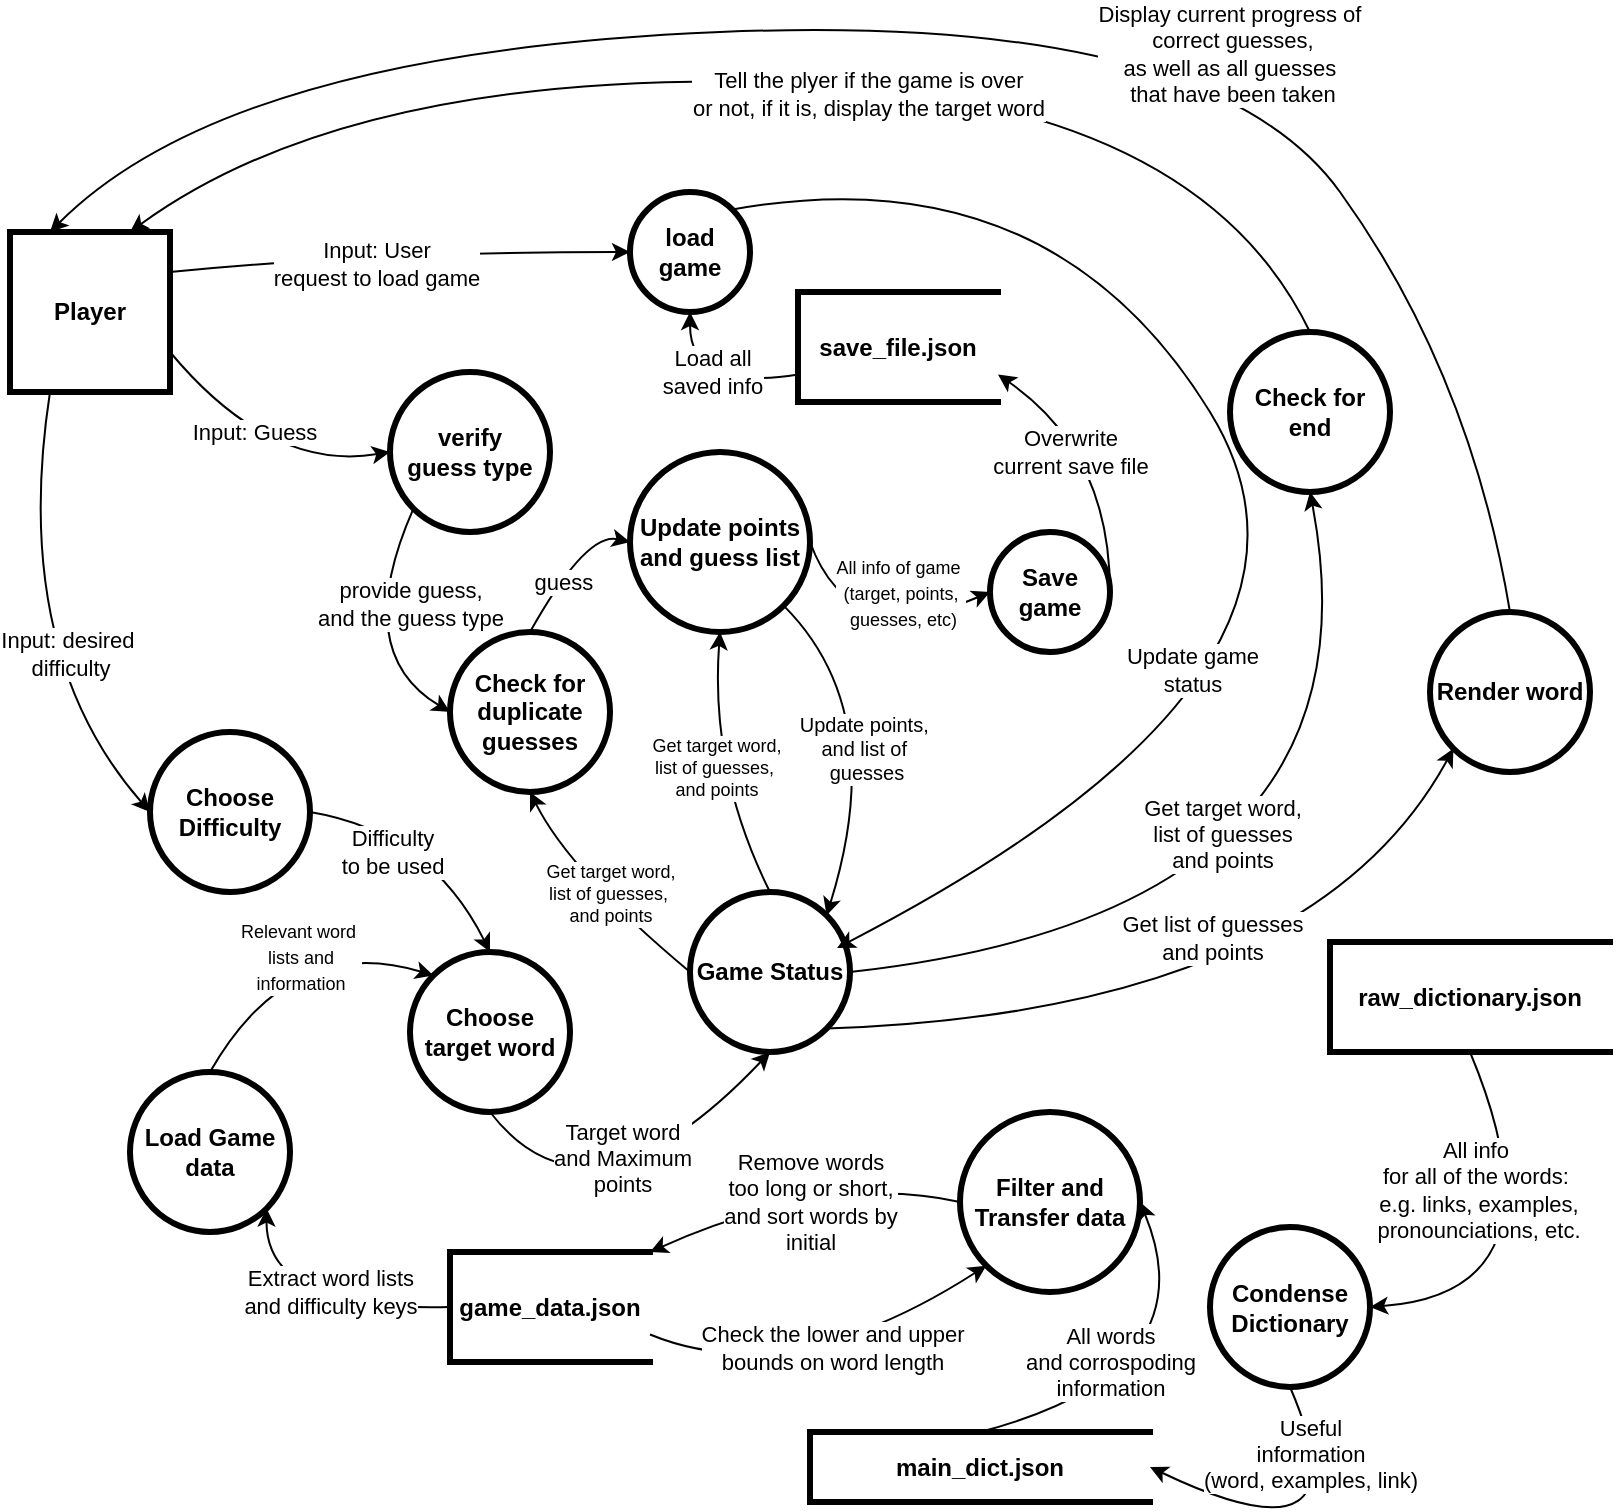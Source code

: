 <mxfile version="26.1.0">
  <diagram name="Page-1" id="ywthNiMjYePhlFCz2Uhy">
    <mxGraphModel dx="1158" dy="762" grid="1" gridSize="10" guides="1" tooltips="1" connect="1" arrows="1" fold="1" page="1" pageScale="1" pageWidth="827" pageHeight="1169" math="0" shadow="0">
      <root>
        <mxCell id="0" />
        <mxCell id="1" parent="0" />
        <mxCell id="BWCX3i24N0bs6A5otOJ9-1" value="Player" style="whiteSpace=wrap;html=1;aspect=fixed;fontStyle=1;fillColor=light-dark(#FFFFFF,#FF6666);strokeWidth=3;" parent="1" vertex="1">
          <mxGeometry x="20" y="230" width="80" height="80" as="geometry" />
        </mxCell>
        <mxCell id="BWCX3i24N0bs6A5otOJ9-2" value="Choose&lt;div&gt;Difficulty&lt;/div&gt;" style="ellipse;whiteSpace=wrap;html=1;aspect=fixed;fontStyle=1;strokeColor=light-dark(#000000,#FFFFFF);fillColor=light-dark(#FFFFFF,#B266FF);strokeWidth=3;" parent="1" vertex="1">
          <mxGeometry x="90" y="480" width="80" height="80" as="geometry" />
        </mxCell>
        <mxCell id="BWCX3i24N0bs6A5otOJ9-4" value="Load Game data" style="ellipse;whiteSpace=wrap;html=1;aspect=fixed;fontStyle=1;strokeColor=light-dark(#000000,#FFFFFF);fillColor=light-dark(#FFFFFF,#B266FF);strokeWidth=3;" parent="1" vertex="1">
          <mxGeometry x="80" y="650" width="80" height="80" as="geometry" />
        </mxCell>
        <mxCell id="BWCX3i24N0bs6A5otOJ9-5" value="Check for end" style="ellipse;whiteSpace=wrap;html=1;aspect=fixed;fontStyle=1;fillColor=light-dark(#FFFFFF,#FF66B3);strokeWidth=3;" parent="1" vertex="1">
          <mxGeometry x="630" y="280" width="80" height="80" as="geometry" />
        </mxCell>
        <mxCell id="BWCX3i24N0bs6A5otOJ9-7" value="Render word" style="ellipse;whiteSpace=wrap;html=1;aspect=fixed;fontStyle=1;fillColor=light-dark(#FFFFFF,#FF66B3);strokeWidth=3;" parent="1" vertex="1">
          <mxGeometry x="730" y="420" width="80" height="80" as="geometry" />
        </mxCell>
        <mxCell id="BWCX3i24N0bs6A5otOJ9-8" value="Game Status" style="ellipse;whiteSpace=wrap;html=1;aspect=fixed;fontStyle=1;fillColor=light-dark(#FFFFFF,#FF66B3);strokeWidth=3;" parent="1" vertex="1">
          <mxGeometry x="360" y="560" width="80" height="80" as="geometry" />
        </mxCell>
        <mxCell id="BWCX3i24N0bs6A5otOJ9-13" value="game_data.json" style="html=1;dashed=0;whiteSpace=wrap;shape=partialRectangle;right=0;fontStyle=1;strokeColor=light-dark(#000000,#FFFFFF);fillColor=light-dark(#FFFFFF,#B266FF);strokeWidth=3;" parent="1" vertex="1">
          <mxGeometry x="240" y="740" width="100" height="55" as="geometry" />
        </mxCell>
        <mxCell id="BWCX3i24N0bs6A5otOJ9-17" value="" style="curved=1;endArrow=classic;html=1;rounded=0;exitX=0;exitY=0.5;exitDx=0;exitDy=0;entryX=1;entryY=1;entryDx=0;entryDy=0;" parent="1" source="BWCX3i24N0bs6A5otOJ9-13" target="BWCX3i24N0bs6A5otOJ9-4" edge="1">
          <mxGeometry width="50" height="50" relative="1" as="geometry">
            <mxPoint x="130" y="825" as="sourcePoint" />
            <mxPoint x="250" y="840" as="targetPoint" />
            <Array as="points">
              <mxPoint x="148" y="770" />
            </Array>
          </mxGeometry>
        </mxCell>
        <mxCell id="BWCX3i24N0bs6A5otOJ9-19" value="Extract word lists&lt;div&gt;and difficulty keys&lt;/div&gt;" style="edgeLabel;html=1;align=center;verticalAlign=middle;resizable=0;points=[];" parent="BWCX3i24N0bs6A5otOJ9-17" vertex="1" connectable="0">
          <mxGeometry x="0.2" y="-4" relative="1" as="geometry">
            <mxPoint x="26" y="-6" as="offset" />
          </mxGeometry>
        </mxCell>
        <mxCell id="BWCX3i24N0bs6A5otOJ9-20" value="" style="curved=1;endArrow=classic;html=1;rounded=0;exitX=0.25;exitY=1;exitDx=0;exitDy=0;entryX=0;entryY=0.5;entryDx=0;entryDy=0;" parent="1" source="BWCX3i24N0bs6A5otOJ9-1" target="BWCX3i24N0bs6A5otOJ9-2" edge="1">
          <mxGeometry width="50" height="50" relative="1" as="geometry">
            <mxPoint x="170" y="380" as="sourcePoint" />
            <mxPoint x="290" y="370" as="targetPoint" />
            <Array as="points">
              <mxPoint x="20" y="440" />
            </Array>
          </mxGeometry>
        </mxCell>
        <mxCell id="BWCX3i24N0bs6A5otOJ9-23" value="&lt;font&gt;Input: desired&amp;nbsp;&lt;/font&gt;&lt;div&gt;&lt;font&gt;difficulty&lt;/font&gt;&lt;/div&gt;" style="edgeLabel;html=1;align=center;verticalAlign=middle;resizable=0;points=[];rotation=0;" parent="BWCX3i24N0bs6A5otOJ9-20" vertex="1" connectable="0">
          <mxGeometry x="-0.274" y="-3" relative="1" as="geometry">
            <mxPoint x="26" y="46" as="offset" />
          </mxGeometry>
        </mxCell>
        <mxCell id="BWCX3i24N0bs6A5otOJ9-24" value="" style="curved=1;endArrow=classic;html=1;rounded=0;exitX=0.5;exitY=1;exitDx=0;exitDy=0;entryX=0.5;entryY=1;entryDx=0;entryDy=0;" parent="1" source="9hSV8TDn2q9NOghADnLz-5" target="BWCX3i24N0bs6A5otOJ9-8" edge="1">
          <mxGeometry width="50" height="50" relative="1" as="geometry">
            <mxPoint x="280" y="675" as="sourcePoint" />
            <mxPoint x="386" y="713" as="targetPoint" />
            <Array as="points">
              <mxPoint x="310" y="735" />
            </Array>
          </mxGeometry>
        </mxCell>
        <mxCell id="BWCX3i24N0bs6A5otOJ9-25" value="Target word&lt;div&gt;and Maximum&lt;/div&gt;&lt;div&gt;points&lt;/div&gt;" style="edgeLabel;html=1;align=center;verticalAlign=middle;resizable=0;points=[];" parent="BWCX3i24N0bs6A5otOJ9-24" vertex="1" connectable="0">
          <mxGeometry x="0.108" y="8" relative="1" as="geometry">
            <mxPoint x="-3" y="-11" as="offset" />
          </mxGeometry>
        </mxCell>
        <mxCell id="BWCX3i24N0bs6A5otOJ9-26" value="" style="curved=1;endArrow=classic;html=1;rounded=0;exitX=1;exitY=0.75;exitDx=0;exitDy=0;entryX=0;entryY=0.5;entryDx=0;entryDy=0;" parent="1" source="BWCX3i24N0bs6A5otOJ9-1" target="9hSV8TDn2q9NOghADnLz-1" edge="1">
          <mxGeometry width="50" height="50" relative="1" as="geometry">
            <mxPoint x="160" y="350" as="sourcePoint" />
            <mxPoint x="280" y="270" as="targetPoint" />
            <Array as="points">
              <mxPoint x="150" y="350" />
            </Array>
          </mxGeometry>
        </mxCell>
        <mxCell id="BWCX3i24N0bs6A5otOJ9-27" value="Input: Guess" style="edgeLabel;html=1;align=center;verticalAlign=middle;resizable=0;points=[];" parent="BWCX3i24N0bs6A5otOJ9-26" vertex="1" connectable="0">
          <mxGeometry x="0.198" y="-23" relative="1" as="geometry">
            <mxPoint x="-17" y="-42" as="offset" />
          </mxGeometry>
        </mxCell>
        <mxCell id="BWCX3i24N0bs6A5otOJ9-30" value="" style="curved=1;endArrow=classic;html=1;rounded=0;entryX=0.5;entryY=1;entryDx=0;entryDy=0;exitX=0;exitY=0.5;exitDx=0;exitDy=0;" parent="1" source="BWCX3i24N0bs6A5otOJ9-8" target="9hSV8TDn2q9NOghADnLz-2" edge="1">
          <mxGeometry width="50" height="50" relative="1" as="geometry">
            <mxPoint x="450" y="560" as="sourcePoint" />
            <mxPoint x="354" y="520" as="targetPoint" />
            <Array as="points">
              <mxPoint x="300" y="550" />
            </Array>
          </mxGeometry>
        </mxCell>
        <mxCell id="BWCX3i24N0bs6A5otOJ9-32" value="Get target word,&lt;br&gt;list of guesses,&amp;nbsp;&lt;div&gt;and points&lt;/div&gt;" style="edgeLabel;html=1;align=center;verticalAlign=middle;resizable=0;points=[];fontSize=9;" parent="BWCX3i24N0bs6A5otOJ9-30" vertex="1" connectable="0">
          <mxGeometry x="-0.089" y="8" relative="1" as="geometry">
            <mxPoint x="8" y="-10" as="offset" />
          </mxGeometry>
        </mxCell>
        <mxCell id="BWCX3i24N0bs6A5otOJ9-33" value="" style="curved=1;endArrow=classic;html=1;rounded=0;exitX=1;exitY=0.5;exitDx=0;exitDy=0;entryX=0.5;entryY=1;entryDx=0;entryDy=0;" parent="1" source="BWCX3i24N0bs6A5otOJ9-8" target="BWCX3i24N0bs6A5otOJ9-5" edge="1">
          <mxGeometry width="50" height="50" relative="1" as="geometry">
            <mxPoint x="470" y="625" as="sourcePoint" />
            <mxPoint x="590" y="615" as="targetPoint" />
            <Array as="points">
              <mxPoint x="710" y="570" />
            </Array>
          </mxGeometry>
        </mxCell>
        <mxCell id="BWCX3i24N0bs6A5otOJ9-34" value="Get target word,&lt;div&gt;list of guesses&lt;/div&gt;&lt;div&gt;and points&lt;/div&gt;" style="edgeLabel;html=1;align=center;verticalAlign=middle;resizable=0;points=[];" parent="BWCX3i24N0bs6A5otOJ9-33" vertex="1" connectable="0">
          <mxGeometry x="0.083" y="-11" relative="1" as="geometry">
            <mxPoint x="-77" y="-51" as="offset" />
          </mxGeometry>
        </mxCell>
        <mxCell id="BWCX3i24N0bs6A5otOJ9-35" value="" style="curved=1;endArrow=classic;html=1;rounded=0;exitX=0.5;exitY=0;exitDx=0;exitDy=0;entryX=0.75;entryY=0;entryDx=0;entryDy=0;" parent="1" source="BWCX3i24N0bs6A5otOJ9-5" target="BWCX3i24N0bs6A5otOJ9-1" edge="1">
          <mxGeometry width="50" height="50" relative="1" as="geometry">
            <mxPoint x="650" y="410" as="sourcePoint" />
            <mxPoint x="210" y="230" as="targetPoint" />
            <Array as="points">
              <mxPoint x="612" y="160" />
              <mxPoint x="190" y="150" />
            </Array>
          </mxGeometry>
        </mxCell>
        <mxCell id="BWCX3i24N0bs6A5otOJ9-36" value="Tell the plyer if the game is over&lt;div&gt;or not, if it is, display the target word&lt;/div&gt;" style="edgeLabel;html=1;align=center;verticalAlign=middle;resizable=0;points=[];" parent="BWCX3i24N0bs6A5otOJ9-35" vertex="1" connectable="0">
          <mxGeometry x="0.074" relative="1" as="geometry">
            <mxPoint x="75" y="6" as="offset" />
          </mxGeometry>
        </mxCell>
        <mxCell id="BWCX3i24N0bs6A5otOJ9-37" value="" style="curved=1;endArrow=classic;html=1;rounded=0;entryX=0;entryY=1;entryDx=0;entryDy=0;exitX=1;exitY=1;exitDx=0;exitDy=0;" parent="1" source="BWCX3i24N0bs6A5otOJ9-8" target="BWCX3i24N0bs6A5otOJ9-7" edge="1">
          <mxGeometry width="50" height="50" relative="1" as="geometry">
            <mxPoint x="420" y="675" as="sourcePoint" />
            <mxPoint x="540" y="665" as="targetPoint" />
            <Array as="points">
              <mxPoint x="670" y="620" />
            </Array>
          </mxGeometry>
        </mxCell>
        <mxCell id="BWCX3i24N0bs6A5otOJ9-38" value="Get list of guesses&lt;div&gt;and points&lt;/div&gt;" style="edgeLabel;html=1;align=center;verticalAlign=middle;resizable=0;points=[];" parent="BWCX3i24N0bs6A5otOJ9-37" vertex="1" connectable="0">
          <mxGeometry x="-0.307" y="20" relative="1" as="geometry">
            <mxPoint x="57" y="-21" as="offset" />
          </mxGeometry>
        </mxCell>
        <mxCell id="BWCX3i24N0bs6A5otOJ9-39" value="" style="curved=1;endArrow=classic;html=1;rounded=0;entryX=0.25;entryY=0;entryDx=0;entryDy=0;exitX=0.5;exitY=0;exitDx=0;exitDy=0;" parent="1" source="BWCX3i24N0bs6A5otOJ9-7" target="BWCX3i24N0bs6A5otOJ9-1" edge="1">
          <mxGeometry width="50" height="50" relative="1" as="geometry">
            <mxPoint x="400" y="595" as="sourcePoint" />
            <mxPoint x="90" y="325" as="targetPoint" />
            <Array as="points">
              <mxPoint x="750" y="300" />
              <mxPoint x="620" y="120" />
              <mxPoint x="130" y="140" />
            </Array>
          </mxGeometry>
        </mxCell>
        <mxCell id="BWCX3i24N0bs6A5otOJ9-40" value="Display current progress of&amp;nbsp;&lt;div&gt;correct guesses,&lt;div&gt;as well as all guesses&amp;nbsp;&lt;/div&gt;&lt;div&gt;that have been taken&lt;/div&gt;&lt;/div&gt;" style="edgeLabel;html=1;align=center;verticalAlign=middle;resizable=0;points=[];" parent="BWCX3i24N0bs6A5otOJ9-39" vertex="1" connectable="0">
          <mxGeometry x="-0.22" y="-2" relative="1" as="geometry">
            <mxPoint x="42" y="21" as="offset" />
          </mxGeometry>
        </mxCell>
        <mxCell id="9hSV8TDn2q9NOghADnLz-1" value="&lt;div&gt;verify&lt;/div&gt;guess type" style="ellipse;whiteSpace=wrap;html=1;aspect=fixed;fontStyle=1;fillColor=light-dark(#FFFFFF,#66B2FF);strokeWidth=3;" parent="1" vertex="1">
          <mxGeometry x="210" y="300" width="80" height="80" as="geometry" />
        </mxCell>
        <mxCell id="9hSV8TDn2q9NOghADnLz-2" value="Check for&lt;div&gt;duplicate guesses&lt;/div&gt;" style="ellipse;whiteSpace=wrap;html=1;aspect=fixed;fontStyle=1;fillColor=light-dark(#FFFFFF,#66B2FF);strokeWidth=3;" parent="1" vertex="1">
          <mxGeometry x="240" y="430" width="80" height="80" as="geometry" />
        </mxCell>
        <mxCell id="9hSV8TDn2q9NOghADnLz-6" value="" style="curved=1;endArrow=classic;html=1;rounded=0;exitX=1;exitY=0.5;exitDx=0;exitDy=0;entryX=0.5;entryY=0;entryDx=0;entryDy=0;" parent="1" source="BWCX3i24N0bs6A5otOJ9-2" target="9hSV8TDn2q9NOghADnLz-5" edge="1">
          <mxGeometry width="50" height="50" relative="1" as="geometry">
            <mxPoint x="260" y="590" as="sourcePoint" />
            <mxPoint x="426" y="713" as="targetPoint" />
            <Array as="points">
              <mxPoint x="230" y="530" />
            </Array>
          </mxGeometry>
        </mxCell>
        <mxCell id="9hSV8TDn2q9NOghADnLz-8" value="Difficulty&lt;div&gt;to be used&lt;/div&gt;" style="edgeLabel;html=1;align=center;verticalAlign=middle;resizable=0;points=[];" parent="9hSV8TDn2q9NOghADnLz-6" vertex="1" connectable="0">
          <mxGeometry x="-0.182" y="4" relative="1" as="geometry">
            <mxPoint x="-12" y="15" as="offset" />
          </mxGeometry>
        </mxCell>
        <mxCell id="9hSV8TDn2q9NOghADnLz-5" value="Choose&lt;div&gt;target word&lt;/div&gt;" style="ellipse;whiteSpace=wrap;html=1;aspect=fixed;fontStyle=1;strokeColor=light-dark(#000000,#FFFFFF);fillColor=light-dark(#FFFFFF,#B266FF);strokeWidth=3;" parent="1" vertex="1">
          <mxGeometry x="220" y="590" width="80" height="80" as="geometry" />
        </mxCell>
        <mxCell id="9hSV8TDn2q9NOghADnLz-10" value="" style="curved=1;endArrow=classic;html=1;rounded=0;entryX=0;entryY=0;entryDx=0;entryDy=0;exitX=0.5;exitY=0;exitDx=0;exitDy=0;" parent="1" source="BWCX3i24N0bs6A5otOJ9-4" target="9hSV8TDn2q9NOghADnLz-5" edge="1">
          <mxGeometry width="50" height="50" relative="1" as="geometry">
            <mxPoint x="230" y="740" as="sourcePoint" />
            <mxPoint x="230" y="660" as="targetPoint" />
            <Array as="points">
              <mxPoint x="160" y="580" />
            </Array>
          </mxGeometry>
        </mxCell>
        <mxCell id="9hSV8TDn2q9NOghADnLz-12" value="&lt;font style=&quot;font-size: 9px;&quot;&gt;Relevant&amp;nbsp;&lt;/font&gt;&lt;span style=&quot;font-size: 9px; background-color: light-dark(#ffffff, var(--ge-dark-color, #121212)); color: light-dark(rgb(0, 0, 0), rgb(255, 255, 255));&quot;&gt;word&amp;nbsp;&lt;/span&gt;&lt;div&gt;&lt;span style=&quot;font-size: 9px; background-color: light-dark(#ffffff, var(--ge-dark-color, #121212)); color: light-dark(rgb(0, 0, 0), rgb(255, 255, 255));&quot;&gt;lists and&lt;/span&gt;&lt;div&gt;&lt;font style=&quot;font-size: 9px;&quot;&gt;information&lt;/font&gt;&lt;/div&gt;&lt;/div&gt;" style="edgeLabel;html=1;align=center;verticalAlign=middle;resizable=0;points=[];" parent="9hSV8TDn2q9NOghADnLz-10" vertex="1" connectable="0">
          <mxGeometry x="0.128" y="-6" relative="1" as="geometry">
            <mxPoint y="4" as="offset" />
          </mxGeometry>
        </mxCell>
        <mxCell id="9hSV8TDn2q9NOghADnLz-15" value="Update points&lt;div&gt;and guess list&lt;/div&gt;" style="ellipse;whiteSpace=wrap;html=1;aspect=fixed;fontStyle=1;fillColor=light-dark(#FFFFFF,#66B2FF);strokeWidth=3;" parent="1" vertex="1">
          <mxGeometry x="330" y="340" width="90" height="90" as="geometry" />
        </mxCell>
        <mxCell id="9hSV8TDn2q9NOghADnLz-18" value="" style="curved=1;endArrow=classic;html=1;rounded=0;entryX=0;entryY=0.5;entryDx=0;entryDy=0;exitX=0.5;exitY=0;exitDx=0;exitDy=0;" parent="1" source="9hSV8TDn2q9NOghADnLz-2" target="9hSV8TDn2q9NOghADnLz-15" edge="1">
          <mxGeometry width="50" height="50" relative="1" as="geometry">
            <mxPoint x="370" y="340" as="sourcePoint" />
            <mxPoint x="400" y="340" as="targetPoint" />
            <Array as="points">
              <mxPoint x="308" y="380" />
            </Array>
          </mxGeometry>
        </mxCell>
        <mxCell id="9hSV8TDn2q9NOghADnLz-19" value="guess&amp;nbsp;" style="edgeLabel;html=1;align=center;verticalAlign=middle;resizable=0;points=[];" parent="9hSV8TDn2q9NOghADnLz-18" vertex="1" connectable="0">
          <mxGeometry x="0.366" y="6" relative="1" as="geometry">
            <mxPoint x="-4" y="25" as="offset" />
          </mxGeometry>
        </mxCell>
        <mxCell id="9hSV8TDn2q9NOghADnLz-20" value="" style="curved=1;endArrow=classic;html=1;rounded=0;entryX=0;entryY=0.5;entryDx=0;entryDy=0;exitX=0;exitY=1;exitDx=0;exitDy=0;" parent="1" source="9hSV8TDn2q9NOghADnLz-1" target="9hSV8TDn2q9NOghADnLz-2" edge="1">
          <mxGeometry width="50" height="50" relative="1" as="geometry">
            <mxPoint x="210" y="470" as="sourcePoint" />
            <mxPoint x="210" y="390" as="targetPoint" />
            <Array as="points">
              <mxPoint x="190" y="440" />
            </Array>
          </mxGeometry>
        </mxCell>
        <mxCell id="9hSV8TDn2q9NOghADnLz-22" value="provide guess,&lt;div&gt;and the guess type&lt;/div&gt;" style="edgeLabel;html=1;align=center;verticalAlign=middle;resizable=0;points=[];" parent="9hSV8TDn2q9NOghADnLz-20" vertex="1" connectable="0">
          <mxGeometry x="-0.432" y="13" relative="1" as="geometry">
            <mxPoint x="2" y="7" as="offset" />
          </mxGeometry>
        </mxCell>
        <mxCell id="9hSV8TDn2q9NOghADnLz-23" value="" style="curved=1;endArrow=classic;html=1;rounded=0;entryX=0.5;entryY=1;entryDx=0;entryDy=0;exitX=0.5;exitY=0;exitDx=0;exitDy=0;" parent="1" source="BWCX3i24N0bs6A5otOJ9-8" target="9hSV8TDn2q9NOghADnLz-15" edge="1">
          <mxGeometry width="50" height="50" relative="1" as="geometry">
            <mxPoint x="430" y="550" as="sourcePoint" />
            <mxPoint x="350" y="460" as="targetPoint" />
            <Array as="points">
              <mxPoint x="370" y="500" />
            </Array>
          </mxGeometry>
        </mxCell>
        <mxCell id="9hSV8TDn2q9NOghADnLz-24" value="Get target word,&lt;br&gt;list of guesses,&amp;nbsp;&lt;div&gt;and points&lt;/div&gt;" style="edgeLabel;html=1;align=center;verticalAlign=middle;resizable=0;points=[];fontSize=9;" parent="9hSV8TDn2q9NOghADnLz-23" vertex="1" connectable="0">
          <mxGeometry x="-0.089" y="8" relative="1" as="geometry">
            <mxPoint x="8" y="-10" as="offset" />
          </mxGeometry>
        </mxCell>
        <mxCell id="9hSV8TDn2q9NOghADnLz-25" value="" style="curved=1;endArrow=classic;html=1;rounded=0;entryX=1;entryY=0;entryDx=0;entryDy=0;exitX=1;exitY=1;exitDx=0;exitDy=0;" parent="1" source="9hSV8TDn2q9NOghADnLz-15" target="BWCX3i24N0bs6A5otOJ9-8" edge="1">
          <mxGeometry width="50" height="50" relative="1" as="geometry">
            <mxPoint x="470" y="410" as="sourcePoint" />
            <mxPoint x="480" y="510" as="targetPoint" />
            <Array as="points">
              <mxPoint x="460" y="470" />
            </Array>
          </mxGeometry>
        </mxCell>
        <mxCell id="9hSV8TDn2q9NOghADnLz-26" value="Update points,&amp;nbsp;&lt;div&gt;and&amp;nbsp;&lt;span style=&quot;background-color: light-dark(#ffffff, var(--ge-dark-color, #121212)); color: light-dark(rgb(0, 0, 0), rgb(255, 255, 255));&quot;&gt;list of&amp;nbsp;&lt;/span&gt;&lt;div&gt;guesses&lt;/div&gt;&lt;/div&gt;" style="edgeLabel;html=1;align=center;verticalAlign=middle;resizable=0;points=[];fontSize=10;" parent="9hSV8TDn2q9NOghADnLz-25" vertex="1" connectable="0">
          <mxGeometry x="-0.227" y="-22" relative="1" as="geometry">
            <mxPoint x="7" y="6" as="offset" />
          </mxGeometry>
        </mxCell>
        <mxCell id="9hSV8TDn2q9NOghADnLz-27" value="save_file.json" style="html=1;dashed=0;whiteSpace=wrap;shape=partialRectangle;right=0;fontStyle=1;fillColor=light-dark(#FFFFFF,#FFB366);strokeWidth=3;" parent="1" vertex="1">
          <mxGeometry x="414" y="260" width="100" height="55" as="geometry" />
        </mxCell>
        <mxCell id="9hSV8TDn2q9NOghADnLz-29" value="load&lt;div&gt;game&lt;/div&gt;" style="ellipse;whiteSpace=wrap;html=1;aspect=fixed;fontStyle=1;fillColor=light-dark(#FFFFFF,#FFB366);strokeWidth=3;" parent="1" vertex="1">
          <mxGeometry x="330" y="210" width="60" height="60" as="geometry" />
        </mxCell>
        <mxCell id="9hSV8TDn2q9NOghADnLz-34" value="Save&lt;div&gt;game&lt;/div&gt;" style="ellipse;whiteSpace=wrap;html=1;aspect=fixed;fontStyle=1;fillColor=light-dark(#FFFFFF,#FFB366);strokeWidth=3;" parent="1" vertex="1">
          <mxGeometry x="510" y="380" width="60" height="60" as="geometry" />
        </mxCell>
        <mxCell id="9hSV8TDn2q9NOghADnLz-35" value="" style="curved=1;endArrow=classic;html=1;rounded=0;exitX=1;exitY=0.25;exitDx=0;exitDy=0;entryX=0;entryY=0.5;entryDx=0;entryDy=0;" parent="1" source="BWCX3i24N0bs6A5otOJ9-1" target="9hSV8TDn2q9NOghADnLz-29" edge="1">
          <mxGeometry width="50" height="50" relative="1" as="geometry">
            <mxPoint x="170" y="300" as="sourcePoint" />
            <mxPoint x="290" y="290" as="targetPoint" />
            <Array as="points">
              <mxPoint x="200" y="240" />
            </Array>
          </mxGeometry>
        </mxCell>
        <mxCell id="9hSV8TDn2q9NOghADnLz-44" value="Input: User&lt;div&gt;request to load game&lt;/div&gt;" style="edgeLabel;html=1;align=center;verticalAlign=middle;resizable=0;points=[];" parent="9hSV8TDn2q9NOghADnLz-35" vertex="1" connectable="0">
          <mxGeometry x="0.127" y="-15" relative="1" as="geometry">
            <mxPoint x="-27" y="-9" as="offset" />
          </mxGeometry>
        </mxCell>
        <mxCell id="9hSV8TDn2q9NOghADnLz-40" value="" style="curved=1;endArrow=classic;html=1;rounded=0;entryX=1;entryY=0.75;entryDx=0;entryDy=0;exitX=1;exitY=0.5;exitDx=0;exitDy=0;" parent="1" source="9hSV8TDn2q9NOghADnLz-34" target="9hSV8TDn2q9NOghADnLz-27" edge="1">
          <mxGeometry width="50" height="50" relative="1" as="geometry">
            <mxPoint x="550" y="380" as="sourcePoint" />
            <mxPoint x="550" y="300" as="targetPoint" />
            <Array as="points">
              <mxPoint x="570" y="340" />
            </Array>
          </mxGeometry>
        </mxCell>
        <mxCell id="9hSV8TDn2q9NOghADnLz-48" value="Overwrite&lt;div&gt;current save file&lt;/div&gt;" style="edgeLabel;html=1;align=center;verticalAlign=middle;resizable=0;points=[];" parent="9hSV8TDn2q9NOghADnLz-40" vertex="1" connectable="0">
          <mxGeometry x="0.114" y="10" relative="1" as="geometry">
            <mxPoint x="-9" y="-4" as="offset" />
          </mxGeometry>
        </mxCell>
        <mxCell id="9hSV8TDn2q9NOghADnLz-41" value="" style="curved=1;endArrow=classic;html=1;rounded=0;exitX=1;exitY=0.5;exitDx=0;exitDy=0;entryX=0;entryY=0.5;entryDx=0;entryDy=0;" parent="1" source="9hSV8TDn2q9NOghADnLz-15" target="9hSV8TDn2q9NOghADnLz-34" edge="1">
          <mxGeometry width="50" height="50" relative="1" as="geometry">
            <mxPoint x="430" y="380" as="sourcePoint" />
            <mxPoint x="550" y="370" as="targetPoint" />
            <Array as="points">
              <mxPoint x="440" y="440" />
            </Array>
          </mxGeometry>
        </mxCell>
        <mxCell id="9hSV8TDn2q9NOghADnLz-43" value="&lt;font style=&quot;font-size: 9px;&quot;&gt;All info&amp;nbsp;&lt;/font&gt;&lt;span style=&quot;font-size: 9px; background-color: light-dark(#ffffff, var(--ge-dark-color, #121212)); color: light-dark(rgb(0, 0, 0), rgb(255, 255, 255));&quot;&gt;of game&amp;nbsp;&lt;/span&gt;&lt;div&gt;&lt;font style=&quot;font-size: 9px;&quot;&gt;(target, points,&lt;/font&gt;&lt;/div&gt;&lt;div&gt;&lt;font style=&quot;font-size: 9px;&quot;&gt;&amp;nbsp;guesses, etc)&lt;/font&gt;&lt;/div&gt;" style="edgeLabel;html=1;align=center;verticalAlign=middle;resizable=0;points=[];" parent="9hSV8TDn2q9NOghADnLz-41" vertex="1" connectable="0">
          <mxGeometry x="0.445" y="3" relative="1" as="geometry">
            <mxPoint x="-10" y="-12" as="offset" />
          </mxGeometry>
        </mxCell>
        <mxCell id="9hSV8TDn2q9NOghADnLz-46" value="" style="curved=1;endArrow=classic;html=1;rounded=0;entryX=0.5;entryY=1;entryDx=0;entryDy=0;exitX=0;exitY=0.75;exitDx=0;exitDy=0;" parent="1" source="9hSV8TDn2q9NOghADnLz-27" target="9hSV8TDn2q9NOghADnLz-29" edge="1">
          <mxGeometry width="50" height="50" relative="1" as="geometry">
            <mxPoint x="400" y="240" as="sourcePoint" />
            <mxPoint x="520" y="230" as="targetPoint" />
            <Array as="points">
              <mxPoint x="360" y="310" />
            </Array>
          </mxGeometry>
        </mxCell>
        <mxCell id="9hSV8TDn2q9NOghADnLz-47" value="Load all&lt;div&gt;saved&amp;nbsp;&lt;span style=&quot;background-color: light-dark(#ffffff, var(--ge-dark-color, #121212)); color: light-dark(rgb(0, 0, 0), rgb(255, 255, 255));&quot;&gt;info&lt;/span&gt;&lt;/div&gt;" style="edgeLabel;html=1;align=center;verticalAlign=middle;resizable=0;points=[];" parent="9hSV8TDn2q9NOghADnLz-46" vertex="1" connectable="0">
          <mxGeometry x="-0.097" y="-8" relative="1" as="geometry">
            <mxPoint as="offset" />
          </mxGeometry>
        </mxCell>
        <mxCell id="9hSV8TDn2q9NOghADnLz-49" value="" style="curved=1;endArrow=classic;html=1;rounded=0;exitX=1;exitY=0;exitDx=0;exitDy=0;entryX=0.919;entryY=0.35;entryDx=0;entryDy=0;entryPerimeter=0;" parent="1" source="9hSV8TDn2q9NOghADnLz-29" target="BWCX3i24N0bs6A5otOJ9-8" edge="1">
          <mxGeometry width="50" height="50" relative="1" as="geometry">
            <mxPoint x="430" y="230" as="sourcePoint" />
            <mxPoint x="550" y="220" as="targetPoint" />
            <Array as="points">
              <mxPoint x="540" y="190" />
              <mxPoint x="700" y="450" />
            </Array>
          </mxGeometry>
        </mxCell>
        <mxCell id="9hSV8TDn2q9NOghADnLz-50" value="Update game&lt;div&gt;status&lt;/div&gt;" style="edgeLabel;html=1;align=center;verticalAlign=middle;resizable=0;points=[];" parent="9hSV8TDn2q9NOghADnLz-49" vertex="1" connectable="0">
          <mxGeometry x="0.421" y="-42" relative="1" as="geometry">
            <mxPoint as="offset" />
          </mxGeometry>
        </mxCell>
        <mxCell id="9hSV8TDn2q9NOghADnLz-51" value="raw_dictionary.json" style="html=1;dashed=0;whiteSpace=wrap;shape=partialRectangle;right=0;fontStyle=1;fillColor=light-dark(#FFFFFF,#6666FF);strokeWidth=3;" parent="1" vertex="1">
          <mxGeometry x="680" y="585" width="140" height="55" as="geometry" />
        </mxCell>
        <mxCell id="9hSV8TDn2q9NOghADnLz-52" value="Condense&lt;div&gt;Dictionary&lt;/div&gt;" style="ellipse;whiteSpace=wrap;html=1;aspect=fixed;fontStyle=1;fillColor=light-dark(#FFFFFF,#6666FF);strokeWidth=3;" parent="1" vertex="1">
          <mxGeometry x="620" y="727.5" width="80" height="80" as="geometry" />
        </mxCell>
        <mxCell id="9hSV8TDn2q9NOghADnLz-53" value="" style="curved=1;endArrow=classic;html=1;rounded=0;entryX=1;entryY=0.5;entryDx=0;entryDy=0;exitX=0.5;exitY=1;exitDx=0;exitDy=0;" parent="1" source="9hSV8TDn2q9NOghADnLz-51" target="9hSV8TDn2q9NOghADnLz-52" edge="1">
          <mxGeometry width="50" height="50" relative="1" as="geometry">
            <mxPoint x="540" y="930" as="sourcePoint" />
            <mxPoint x="660" y="920" as="targetPoint" />
            <Array as="points">
              <mxPoint x="800" y="760" />
            </Array>
          </mxGeometry>
        </mxCell>
        <mxCell id="9hSV8TDn2q9NOghADnLz-54" value="All info&amp;nbsp;&lt;div&gt;for all of the words:&amp;nbsp;&lt;/div&gt;&lt;div&gt;e.g. links, examples,&lt;div&gt;pronounciations, etc.&lt;/div&gt;&lt;/div&gt;" style="edgeLabel;html=1;align=center;verticalAlign=middle;resizable=0;points=[];" parent="9hSV8TDn2q9NOghADnLz-53" vertex="1" connectable="0">
          <mxGeometry x="-0.266" y="-16" relative="1" as="geometry">
            <mxPoint x="-14" y="-15" as="offset" />
          </mxGeometry>
        </mxCell>
        <mxCell id="9hSV8TDn2q9NOghADnLz-55" value="main_dict.json" style="html=1;dashed=0;whiteSpace=wrap;shape=partialRectangle;right=0;fontStyle=1;fillColor=light-dark(#FFFFFF,#6666FF);strokeWidth=3;" parent="1" vertex="1">
          <mxGeometry x="420" y="830" width="170" height="35" as="geometry" />
        </mxCell>
        <mxCell id="9hSV8TDn2q9NOghADnLz-58" value="" style="curved=1;endArrow=classic;html=1;rounded=0;entryX=1;entryY=0.5;entryDx=0;entryDy=0;exitX=0.5;exitY=1;exitDx=0;exitDy=0;" parent="1" source="9hSV8TDn2q9NOghADnLz-52" target="9hSV8TDn2q9NOghADnLz-55" edge="1">
          <mxGeometry width="50" height="50" relative="1" as="geometry">
            <mxPoint x="700" y="860" as="sourcePoint" />
            <mxPoint x="540" y="891.72" as="targetPoint" />
            <Array as="points">
              <mxPoint x="700" y="900" />
            </Array>
          </mxGeometry>
        </mxCell>
        <mxCell id="9hSV8TDn2q9NOghADnLz-59" value="Useful&lt;div&gt;information&lt;/div&gt;&lt;div&gt;(word, examples, link)&lt;/div&gt;" style="edgeLabel;html=1;align=center;verticalAlign=middle;resizable=0;points=[];" parent="9hSV8TDn2q9NOghADnLz-58" vertex="1" connectable="0">
          <mxGeometry x="0.425" y="-15" relative="1" as="geometry">
            <mxPoint x="15" y="-21" as="offset" />
          </mxGeometry>
        </mxCell>
        <mxCell id="9hSV8TDn2q9NOghADnLz-60" value="Filter and&lt;div&gt;Transfer data&lt;/div&gt;" style="ellipse;whiteSpace=wrap;html=1;aspect=fixed;fontStyle=1;fillColor=light-dark(#FFFFFF,#6666FF);strokeWidth=3;" parent="1" vertex="1">
          <mxGeometry x="495" y="670" width="90" height="90" as="geometry" />
        </mxCell>
        <mxCell id="9hSV8TDn2q9NOghADnLz-61" value="" style="curved=1;endArrow=classic;html=1;rounded=0;exitX=0.5;exitY=0;exitDx=0;exitDy=0;entryX=1;entryY=0.5;entryDx=0;entryDy=0;" parent="1" source="9hSV8TDn2q9NOghADnLz-55" target="9hSV8TDn2q9NOghADnLz-60" edge="1">
          <mxGeometry width="50" height="50" relative="1" as="geometry">
            <mxPoint x="500" y="805" as="sourcePoint" />
            <mxPoint x="620" y="795" as="targetPoint" />
            <Array as="points">
              <mxPoint x="620" y="800" />
            </Array>
          </mxGeometry>
        </mxCell>
        <mxCell id="9hSV8TDn2q9NOghADnLz-62" value="All words&lt;div&gt;and corrospoding&lt;/div&gt;&lt;div&gt;information&lt;/div&gt;" style="edgeLabel;html=1;align=center;verticalAlign=middle;resizable=0;points=[];" parent="9hSV8TDn2q9NOghADnLz-61" vertex="1" connectable="0">
          <mxGeometry x="-0.352" y="13" relative="1" as="geometry">
            <mxPoint x="2" y="-5" as="offset" />
          </mxGeometry>
        </mxCell>
        <mxCell id="9hSV8TDn2q9NOghADnLz-63" value="" style="curved=1;endArrow=classic;html=1;rounded=0;entryX=1;entryY=0;entryDx=0;entryDy=0;exitX=0;exitY=0.5;exitDx=0;exitDy=0;" parent="1" source="9hSV8TDn2q9NOghADnLz-60" target="BWCX3i24N0bs6A5otOJ9-13" edge="1">
          <mxGeometry width="50" height="50" relative="1" as="geometry">
            <mxPoint x="380" y="780" as="sourcePoint" />
            <mxPoint x="500" y="770" as="targetPoint" />
            <Array as="points">
              <mxPoint x="430" y="700" />
            </Array>
          </mxGeometry>
        </mxCell>
        <mxCell id="9hSV8TDn2q9NOghADnLz-65" value="Remove words&lt;div&gt;too long or short,&lt;/div&gt;&lt;div&gt;and sort words by&lt;/div&gt;&lt;div&gt;initial&lt;/div&gt;" style="edgeLabel;html=1;align=center;verticalAlign=middle;resizable=0;points=[];" parent="9hSV8TDn2q9NOghADnLz-63" vertex="1" connectable="0">
          <mxGeometry x="-0.02" y="14" relative="1" as="geometry">
            <mxPoint x="-3" y="-4" as="offset" />
          </mxGeometry>
        </mxCell>
        <mxCell id="8cLotWQdzGzHUsloVdvt-1" value="" style="curved=1;endArrow=classic;html=1;rounded=0;exitX=1;exitY=0.75;exitDx=0;exitDy=0;entryX=0;entryY=1;entryDx=0;entryDy=0;" edge="1" parent="1" source="BWCX3i24N0bs6A5otOJ9-13" target="9hSV8TDn2q9NOghADnLz-60">
          <mxGeometry width="50" height="50" relative="1" as="geometry">
            <mxPoint x="360" y="790" as="sourcePoint" />
            <mxPoint x="480" y="780" as="targetPoint" />
            <Array as="points">
              <mxPoint x="410" y="810" />
            </Array>
          </mxGeometry>
        </mxCell>
        <mxCell id="8cLotWQdzGzHUsloVdvt-2" value="Check the lower and upper&lt;div&gt;bounds on word length&lt;/div&gt;" style="edgeLabel;html=1;align=center;verticalAlign=middle;resizable=0;points=[];" vertex="1" connectable="0" parent="8cLotWQdzGzHUsloVdvt-1">
          <mxGeometry x="-0.029" y="15" relative="1" as="geometry">
            <mxPoint x="14" as="offset" />
          </mxGeometry>
        </mxCell>
      </root>
    </mxGraphModel>
  </diagram>
</mxfile>
